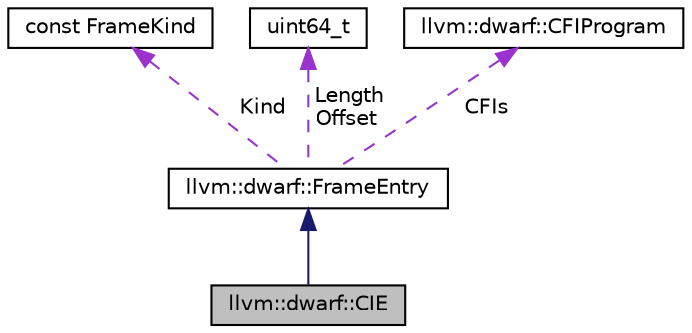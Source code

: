 digraph "llvm::dwarf::CIE"
{
 // LATEX_PDF_SIZE
  bgcolor="transparent";
  edge [fontname="Helvetica",fontsize="10",labelfontname="Helvetica",labelfontsize="10"];
  node [fontname="Helvetica",fontsize="10",shape="box"];
  Node1 [label="llvm::dwarf::CIE",height=0.2,width=0.4,color="black", fillcolor="grey75", style="filled", fontcolor="black",tooltip="DWARF Common Information Entry (CIE)"];
  Node2 -> Node1 [dir="back",color="midnightblue",fontsize="10",style="solid",fontname="Helvetica"];
  Node2 [label="llvm::dwarf::FrameEntry",height=0.2,width=0.4,color="black",URL="$classllvm_1_1dwarf_1_1FrameEntry.html",tooltip="An entry in either debug_frame or eh_frame."];
  Node3 -> Node2 [dir="back",color="darkorchid3",fontsize="10",style="dashed",label=" Kind" ,fontname="Helvetica"];
  Node3 [label="const FrameKind",height=0.2,width=0.4,color="black",tooltip=" "];
  Node4 -> Node2 [dir="back",color="darkorchid3",fontsize="10",style="dashed",label=" Length\nOffset" ,fontname="Helvetica"];
  Node4 [label="uint64_t",height=0.2,width=0.4,color="black",tooltip=" "];
  Node5 -> Node2 [dir="back",color="darkorchid3",fontsize="10",style="dashed",label=" CFIs" ,fontname="Helvetica"];
  Node5 [label="llvm::dwarf::CFIProgram",height=0.2,width=0.4,color="black",URL="$classllvm_1_1dwarf_1_1CFIProgram.html",tooltip="Represent a sequence of Call Frame Information instructions that, when read in order,..."];
}
